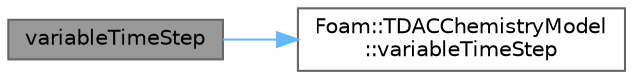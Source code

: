 digraph "variableTimeStep"
{
 // LATEX_PDF_SIZE
  bgcolor="transparent";
  edge [fontname=Helvetica,fontsize=10,labelfontname=Helvetica,labelfontsize=10];
  node [fontname=Helvetica,fontsize=10,shape=box,height=0.2,width=0.4];
  rankdir="LR";
  Node1 [id="Node000001",label="variableTimeStep",height=0.2,width=0.4,color="gray40", fillcolor="grey60", style="filled", fontcolor="black",tooltip=" "];
  Node1 -> Node2 [id="edge1_Node000001_Node000002",color="steelblue1",style="solid",tooltip=" "];
  Node2 [id="Node000002",label="Foam::TDACChemistryModel\l::variableTimeStep",height=0.2,width=0.4,color="grey40", fillcolor="white", style="filled",URL="$classFoam_1_1TDACChemistryModel.html#aa581d5af13d3b188ae66751fcf8d43b7",tooltip=" "];
}
